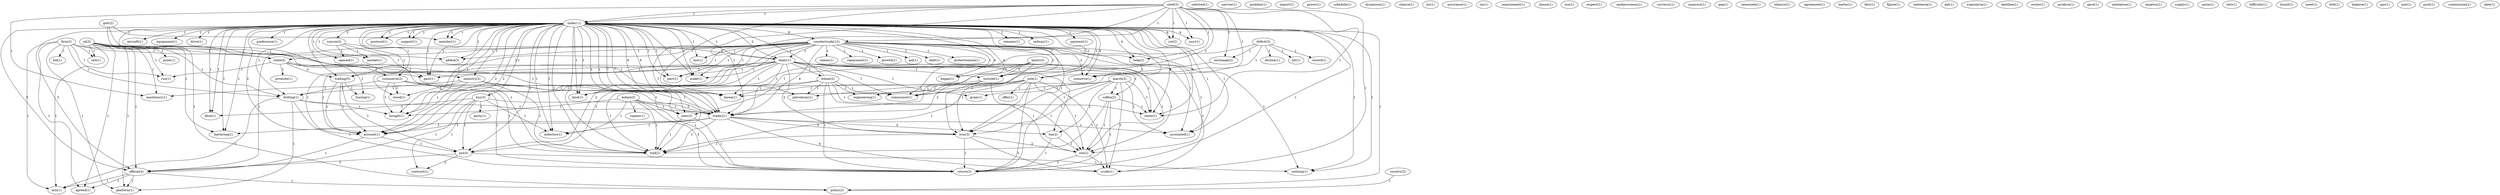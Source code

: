 digraph G {
  firm [ label="firm(2)" ];
  added [ label="added(3)" ];
  state [ label="state(4)" ];
  run [ label="run(1)" ];
  drilling [ label="drilling(1)" ];
  sell [ label="sell(1)" ];
  bid [ label="bid(1)" ];
  mln [ label="mln(1)" ];
  platform [ label="platform(1)" ];
  agreed [ label="agreed(1)" ];
  selected [ label="selected(1)" ];
  narrow [ label="narrow(1)" ];
  problem [ label="problem(1)" ];
  import [ label="import(1)" ];
  deficit [ label="deficit(3)" ];
  exchange [ label="exchange(2)" ];
  conserve [ label="conserve(1)" ];
  decline [ label="decline(1)" ];
  hit [ label="hit(1)" ];
  record [ label="record(1)" ];
  year [ label="year(2)" ];
  power [ label="power(1)" ];
  schedule [ label="schedule(1)" ];
  dynamism [ label="dynamism(1)" ];
  steel [ label="steel(3)" ];
  india [ label="india(1)" ];
  cut [ label="cut(2)" ];
  countertrade [ label="countertrade(12)" ];
  help [ label="help(2)" ];
  machinery [ label="machinery(1)" ];
  ussr [ label="ussr(1)" ];
  india [ label="india(11)" ];
  korea [ label="korea(1)" ];
  communist [ label="communist(1)" ];
  reute [ label="reute(1)" ];
  trade [ label="trade(21)" ];
  told [ label="told(2)" ];
  crude [ label="crude(1)" ];
  oil [ label="oil(3)" ];
  point [ label="point(1)" ];
  official [ label="official(4)" ];
  petroleum [ label="petroleum(1)" ];
  chance [ label="chance(1)" ];
  stc [ label="stc(1)" ];
  assurance [ label="assurance(1)" ];
  jute [ label="jute(1)" ];
  rm [ label="rm(1)" ];
  requirement [ label="requirement(1)" ];
  clause [ label="clause(1)" ];
  use [ label="use(1)" ];
  respect [ label="respect(1)" ];
  country [ label="country(2)" ];
  policy [ label="policy(2)" ];
  remains [ label="remains(1)" ];
  railway [ label="railway(1)" ];
  source [ label="source(3)" ];
  law [ label="law(1)" ];
  payment [ label="payment(1)" ];
  aircraft [ label="aircraft(1)" ];
  equipment [ label="equipment(1)" ];
  drive [ label="drive(1)" ];
  opened [ label="opened(1)" ];
  ministry [ label="ministry(2)" ];
  buy [ label="buy(3)" ];
  commerce [ label="commerce(2)" ];
  deals [ label="deals(1)" ];
  stood [ label="stood(1)" ];
  trading [ label="trading(5)" ];
  market [ label="market(1)" ];
  preference [ label="preference(1)" ];
  account [ label="account(1)" ];
  pct [ label="pct(4)" ];
  part [ label="part(1)" ];
  make [ label="make(1)" ];
  nothing [ label="nothing(1)" ];
  protocol [ label="protocol(1)" ];
  support [ label="support(1)" ];
  fibre [ label="fibre(1)" ];
  member [ label="member(1)" ];
  bought [ label="bought(1)" ];
  include [ label="include(1)" ];
  past [ label="past(1)" ];
  bartering [ label="bartering(1)" ];
  account [ label="account(1)" ];
  accounted [ label="accounted(1)" ];
  return [ label="return(3)" ];
  kind [ label="kind(1)" ];
  asbestos [ label="asbestos(1)" ];
  spokeswoman [ label="spokeswoman(1)" ];
  currency [ label="currency(1)" ];
  measure [ label="measure(1)" ];
  repayment [ label="repayment(1)" ];
  growth [ label="growth(1)" ];
  aid [ label="aid(1)" ];
  debt [ label="debt(1)" ];
  protectionism [ label="protectionism(1)" ];
  comes [ label="comes(1)" ];
  iron [ label="iron(3)" ];
  began [ label="began(1)" ];
  ore [ label="ore(2)" ];
  offer [ label="offer(1)" ];
  engineering [ label="engineering(1)" ];
  gap [ label="gap(1)" ];
  venezuela [ label="venezuela(1)" ];
  tobacco [ label="tobacco(1)" ];
  agreement [ label="agreement(1)" ];
  barter [ label="barter(1)" ];
  bloc [ label="bloc(1)" ];
  figure [ label="figure(1)" ];
  promote [ label="promote(1)" ];
  buying [ label="buying(1)" ];
  indonesia [ label="indonesia(1)" ];
  pkt [ label="pkt(1)" ];
  party [ label="party(1)" ];
  contract [ label="contract(1)" ];
  wheat [ label="wheat(2)" ];
  grain [ label="grain(1)" ];
  coffee [ label="coffee(2)" ];
  tea [ label="tea(2)" ];
  yugoslavia [ label="yugoslavia(1)" ];
  dateline [ label="dateline(1)" ];
  reuter [ label="reuter(1)" ];
  produce [ label="produce(1)" ];
  gave [ label="gave(1)" ];
  zimbabwe [ label="zimbabwe(1)" ];
  impetus [ label="impetus(1)" ];
  supply [ label="supply(1)" ];
  union [ label="union(1)" ];
  mmtc [ label="mmtc(3)" ];
  text [ label="text(1)" ];
  march [ label="march(2)" ];
  difficulty [ label="difficulty(1)" ];
  brazil [ label="brazil(1)" ];
  meet [ label="meet(1)" ];
  gatt [ label="gatt(2)" ];
  title [ label="title(1)" ];
  indian [ label="indian(3)" ];
  rupees [ label="rupees(1)" ];
  balance [ label="balance(1)" ];
  gas [ label="gas(1)" ];
  mar [ label="mar(1)" ];
  push [ label="push(1)" ];
  commission [ label="commission(1)" ];
  date [ label="date(1)" ];
  firm -> added [ label="1" ];
  firm -> state [ label="1" ];
  firm -> run [ label="1" ];
  firm -> drilling [ label="1" ];
  firm -> sell [ label="1" ];
  firm -> bid [ label="1" ];
  firm -> mln [ label="1" ];
  firm -> platform [ label="1" ];
  firm -> agreed [ label="1" ];
  deficit -> exchange [ label="1" ];
  deficit -> conserve [ label="1" ];
  deficit -> decline [ label="1" ];
  deficit -> hit [ label="1" ];
  deficit -> record [ label="1" ];
  deficit -> year [ label="1" ];
  steel -> exchange [ label="1" ];
  steel -> india [ label="1" ];
  steel -> cut [ label="1" ];
  steel -> countertrade [ label="1" ];
  steel -> help [ label="1" ];
  steel -> machinery [ label="1" ];
  steel -> conserve [ label="1" ];
  steel -> ussr [ label="1" ];
  steel -> india [ label="1" ];
  steel -> korea [ label="1" ];
  steel -> communist [ label="1" ];
  steel -> reute [ label="1" ];
  steel -> trade [ label="1" ];
  steel -> told [ label="1" ];
  steel -> crude [ label="1" ];
  oil -> machinery [ label="1" ];
  oil -> state [ label="1" ];
  oil -> run [ label="1" ];
  oil -> drilling [ label="1" ];
  oil -> point [ label="1" ];
  oil -> sell [ label="1" ];
  oil -> official [ label="1" ];
  oil -> mln [ label="1" ];
  oil -> platform [ label="1" ];
  oil -> petroleum [ label="1" ];
  oil -> trade [ label="1" ];
  oil -> told [ label="1" ];
  oil -> agreed [ label="1" ];
  exchange -> jute [ label="1" ];
  country -> policy [ label="1" ];
  india -> cut [ label="4" ];
  india -> countertrade [ label="8" ];
  india -> help [ label="4" ];
  india -> jute [ label="1" ];
  india -> added [ label="1" ];
  india -> remains [ label="1" ];
  india -> railway [ label="1" ];
  india -> source [ label="2" ];
  india -> law [ label="1" ];
  india -> conserve [ label="4" ];
  india -> payment [ label="1" ];
  india -> aircraft [ label="1" ];
  india -> equipment [ label="1" ];
  india -> drive [ label="1" ];
  india -> ussr [ label="4" ];
  india -> opened [ label="1" ];
  india -> ministry [ label="1" ];
  india -> buy [ label="1" ];
  india -> commerce [ label="1" ];
  india -> deals [ label="2" ];
  india -> stood [ label="1" ];
  india -> trading [ label="1" ];
  india -> market [ label="1" ];
  india -> preference [ label="1" ];
  india -> drilling [ label="1" ];
  india -> account [ label="2" ];
  india -> pct [ label="2" ];
  india -> part [ label="1" ];
  india -> make [ label="1" ];
  india -> nothing [ label="1" ];
  india -> protocol [ label="1" ];
  india -> support [ label="1" ];
  india -> official [ label="3" ];
  india -> policy [ label="1" ];
  india -> fibre [ label="1" ];
  india -> member [ label="1" ];
  india -> bought [ label="1" ];
  india -> korea [ label="4" ];
  india -> communist [ label="4" ];
  india -> include [ label="1" ];
  india -> year [ label="1" ];
  india -> reute [ label="4" ];
  india -> trade [ label="7" ];
  india -> past [ label="1" ];
  india -> bartering [ label="1" ];
  india -> told [ label="1" ];
  india -> account [ label="2" ];
  india -> accounted [ label="1" ];
  india -> return [ label="1" ];
  india -> kind [ label="1" ];
  india -> asbestos [ label="1" ];
  countertrade -> help [ label="3" ];
  countertrade -> repayment [ label="1" ];
  countertrade -> growth [ label="1" ];
  countertrade -> added [ label="1" ];
  countertrade -> law [ label="1" ];
  countertrade -> conserve [ label="2" ];
  countertrade -> state [ label="1" ];
  countertrade -> aid [ label="1" ];
  countertrade -> deals [ label="3" ];
  countertrade -> trading [ label="2" ];
  countertrade -> account [ label="1" ];
  countertrade -> debt [ label="1" ];
  countertrade -> pct [ label="2" ];
  countertrade -> protectionism [ label="1" ];
  countertrade -> comes [ label="1" ];
  countertrade -> part [ label="1" ];
  countertrade -> make [ label="1" ];
  countertrade -> nothing [ label="1" ];
  countertrade -> official [ label="1" ];
  countertrade -> include [ label="1" ];
  countertrade -> trade [ label="4" ];
  countertrade -> past [ label="1" ];
  countertrade -> iron [ label="1" ];
  countertrade -> account [ label="1" ];
  countertrade -> began [ label="1" ];
  countertrade -> ore [ label="1" ];
  countertrade -> accounted [ label="1" ];
  help -> conserve [ label="1" ];
  jute -> machinery [ label="1" ];
  jute -> offer [ label="1" ];
  jute -> engineering [ label="1" ];
  jute -> petroleum [ label="1" ];
  jute -> iron [ label="1" ];
  jute -> told [ label="1" ];
  jute -> ore [ label="1" ];
  jute -> crude [ label="1" ];
  jute -> return [ label="1" ];
  source -> opened [ label="1" ];
  source -> deals [ label="1" ];
  source -> market [ label="1" ];
  source -> past [ label="1" ];
  state -> promote [ label="1" ];
  state -> run [ label="1" ];
  state -> ministry [ label="1" ];
  state -> commerce [ label="1" ];
  state -> trading [ label="3" ];
  state -> buying [ label="1" ];
  ministry -> stood [ label="1" ];
  ministry -> drilling [ label="1" ];
  ministry -> bought [ label="1" ];
  ministry -> trade [ label="1" ];
  ministry -> told [ label="1" ];
  ministry -> return [ label="1" ];
  buy -> pct [ label="1" ];
  buy -> party [ label="1" ];
  buy -> official [ label="1" ];
  buy -> contract [ label="1" ];
  buy -> fibre [ label="1" ];
  buy -> trade [ label="1" ];
  buy -> asbestos [ label="1" ];
  commerce -> stood [ label="1" ];
  commerce -> drilling [ label="1" ];
  commerce -> bought [ label="1" ];
  commerce -> trade [ label="1" ];
  commerce -> told [ label="1" ];
  commerce -> return [ label="1" ];
  deals -> trading [ label="1" ];
  deals -> wheat [ label="1" ];
  deals -> account [ label="1" ];
  deals -> pct [ label="1" ];
  deals -> india [ label="1" ];
  deals -> part [ label="1" ];
  deals -> make [ label="1" ];
  deals -> korea [ label="1" ];
  deals -> grain [ label="1" ];
  deals -> communist [ label="1" ];
  deals -> include [ label="1" ];
  deals -> coffee [ label="1" ];
  deals -> reute [ label="1" ];
  deals -> trade [ label="1" ];
  deals -> past [ label="2" ];
  deals -> iron [ label="2" ];
  deals -> account [ label="1" ];
  deals -> tea [ label="1" ];
  deals -> ore [ label="1" ];
  deals -> crude [ label="1" ];
  trading -> account [ label="1" ];
  trading -> pct [ label="1" ];
  trading -> buying [ label="1" ];
  trading -> account [ label="1" ];
  drilling -> mln [ label="1" ];
  drilling -> platform [ label="1" ];
  drilling -> bought [ label="1" ];
  drilling -> trade [ label="1" ];
  drilling -> return [ label="1" ];
  wheat -> engineering [ label="1" ];
  wheat -> india [ label="1" ];
  wheat -> korea [ label="1" ];
  wheat -> petroleum [ label="1" ];
  wheat -> communist [ label="1" ];
  wheat -> reute [ label="1" ];
  wheat -> told [ label="1" ];
  wheat -> ore [ label="1" ];
  wheat -> return [ label="1" ];
  account -> pct [ label="1" ];
  account -> official [ label="1" ];
  pct -> nothing [ label="1" ];
  pct -> official [ label="3" ];
  pct -> contract [ label="2" ];
  india -> part [ label="1" ];
  india -> make [ label="1" ];
  india -> nothing [ label="1" ];
  india -> protocol [ label="1" ];
  india -> support [ label="1" ];
  india -> official [ label="3" ];
  india -> policy [ label="1" ];
  india -> fibre [ label="1" ];
  india -> member [ label="1" ];
  india -> bought [ label="1" ];
  india -> korea [ label="4" ];
  india -> communist [ label="4" ];
  india -> include [ label="1" ];
  india -> year [ label="1" ];
  india -> reute [ label="4" ];
  india -> trade [ label="7" ];
  india -> past [ label="1" ];
  india -> bartering [ label="1" ];
  india -> told [ label="1" ];
  india -> account [ label="2" ];
  india -> accounted [ label="1" ];
  india -> return [ label="1" ];
  india -> kind [ label="1" ];
  india -> asbestos [ label="1" ];
  official -> policy [ label="1" ];
  official -> mln [ label="1" ];
  official -> platform [ label="1" ];
  official -> agreed [ label="1" ];
  mmtc -> include [ label="2" ];
  mmtc -> trade [ label="1" ];
  mmtc -> iron [ label="1" ];
  mmtc -> began [ label="1" ];
  mmtc -> ore [ label="1" ];
  mmtc -> kind [ label="1" ];
  march -> korea [ label="1" ];
  march -> grain [ label="1" ];
  march -> communist [ label="1" ];
  march -> coffee [ label="1" ];
  march -> reute [ label="1" ];
  march -> iron [ label="1" ];
  march -> tea [ label="1" ];
  march -> accounted [ label="1" ];
  march -> crude [ label="1" ];
  gatt -> member [ label="1" ];
  gatt -> past [ label="1" ];
  gatt -> bartering [ label="1" ];
  indian -> bought [ label="1" ];
  indian -> year [ label="1" ];
  indian -> rupees [ label="1" ];
  indian -> trade [ label="5" ];
  indian -> told [ label="1" ];
  indian -> return [ label="2" ];
  indian -> asbestos [ label="1" ];
  include -> trade [ label="2" ];
  include -> iron [ label="1" ];
  include -> ore [ label="1" ];
  include -> kind [ label="1" ];
  coffee -> reute [ label="1" ];
  coffee -> told [ label="1" ];
  coffee -> ore [ label="1" ];
  coffee -> return [ label="1" ];
  year -> told [ label="1" ];
  year -> return [ label="1" ];
  trade -> bartering [ label="1" ];
  trade -> iron [ label="3" ];
  trade -> told [ label="1" ];
  trade -> account [ label="1" ];
  trade -> tea [ label="3" ];
  trade -> accounted [ label="1" ];
  trade -> crude [ label="4" ];
  trade -> asbestos [ label="1" ];
  iron -> told [ label="1" ];
  iron -> ore [ label="2" ];
  iron -> crude [ label="2" ];
  iron -> return [ label="1" ];
  tea -> ore [ label="1" ];
  tea -> return [ label="1" ];
  ore -> crude [ label="1" ];
  ore -> return [ label="1" ];
}
